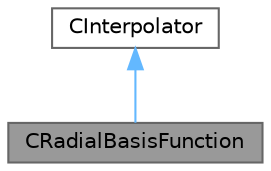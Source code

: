 digraph "CRadialBasisFunction"
{
 // LATEX_PDF_SIZE
  bgcolor="transparent";
  edge [fontname=Helvetica,fontsize=10,labelfontname=Helvetica,labelfontsize=10];
  node [fontname=Helvetica,fontsize=10,shape=box,height=0.2,width=0.4];
  Node1 [id="Node000001",label="CRadialBasisFunction",height=0.2,width=0.4,color="gray40", fillcolor="grey60", style="filled", fontcolor="black",tooltip="Radial basis function interpolation."];
  Node2 -> Node1 [id="edge1_Node000001_Node000002",dir="back",color="steelblue1",style="solid",tooltip=" "];
  Node2 [id="Node000002",label="CInterpolator",height=0.2,width=0.4,color="gray40", fillcolor="white", style="filled",URL="$classCInterpolator.html",tooltip="Main class for defining the interpolator, it requires a child class for each particular interpolation..."];
}
